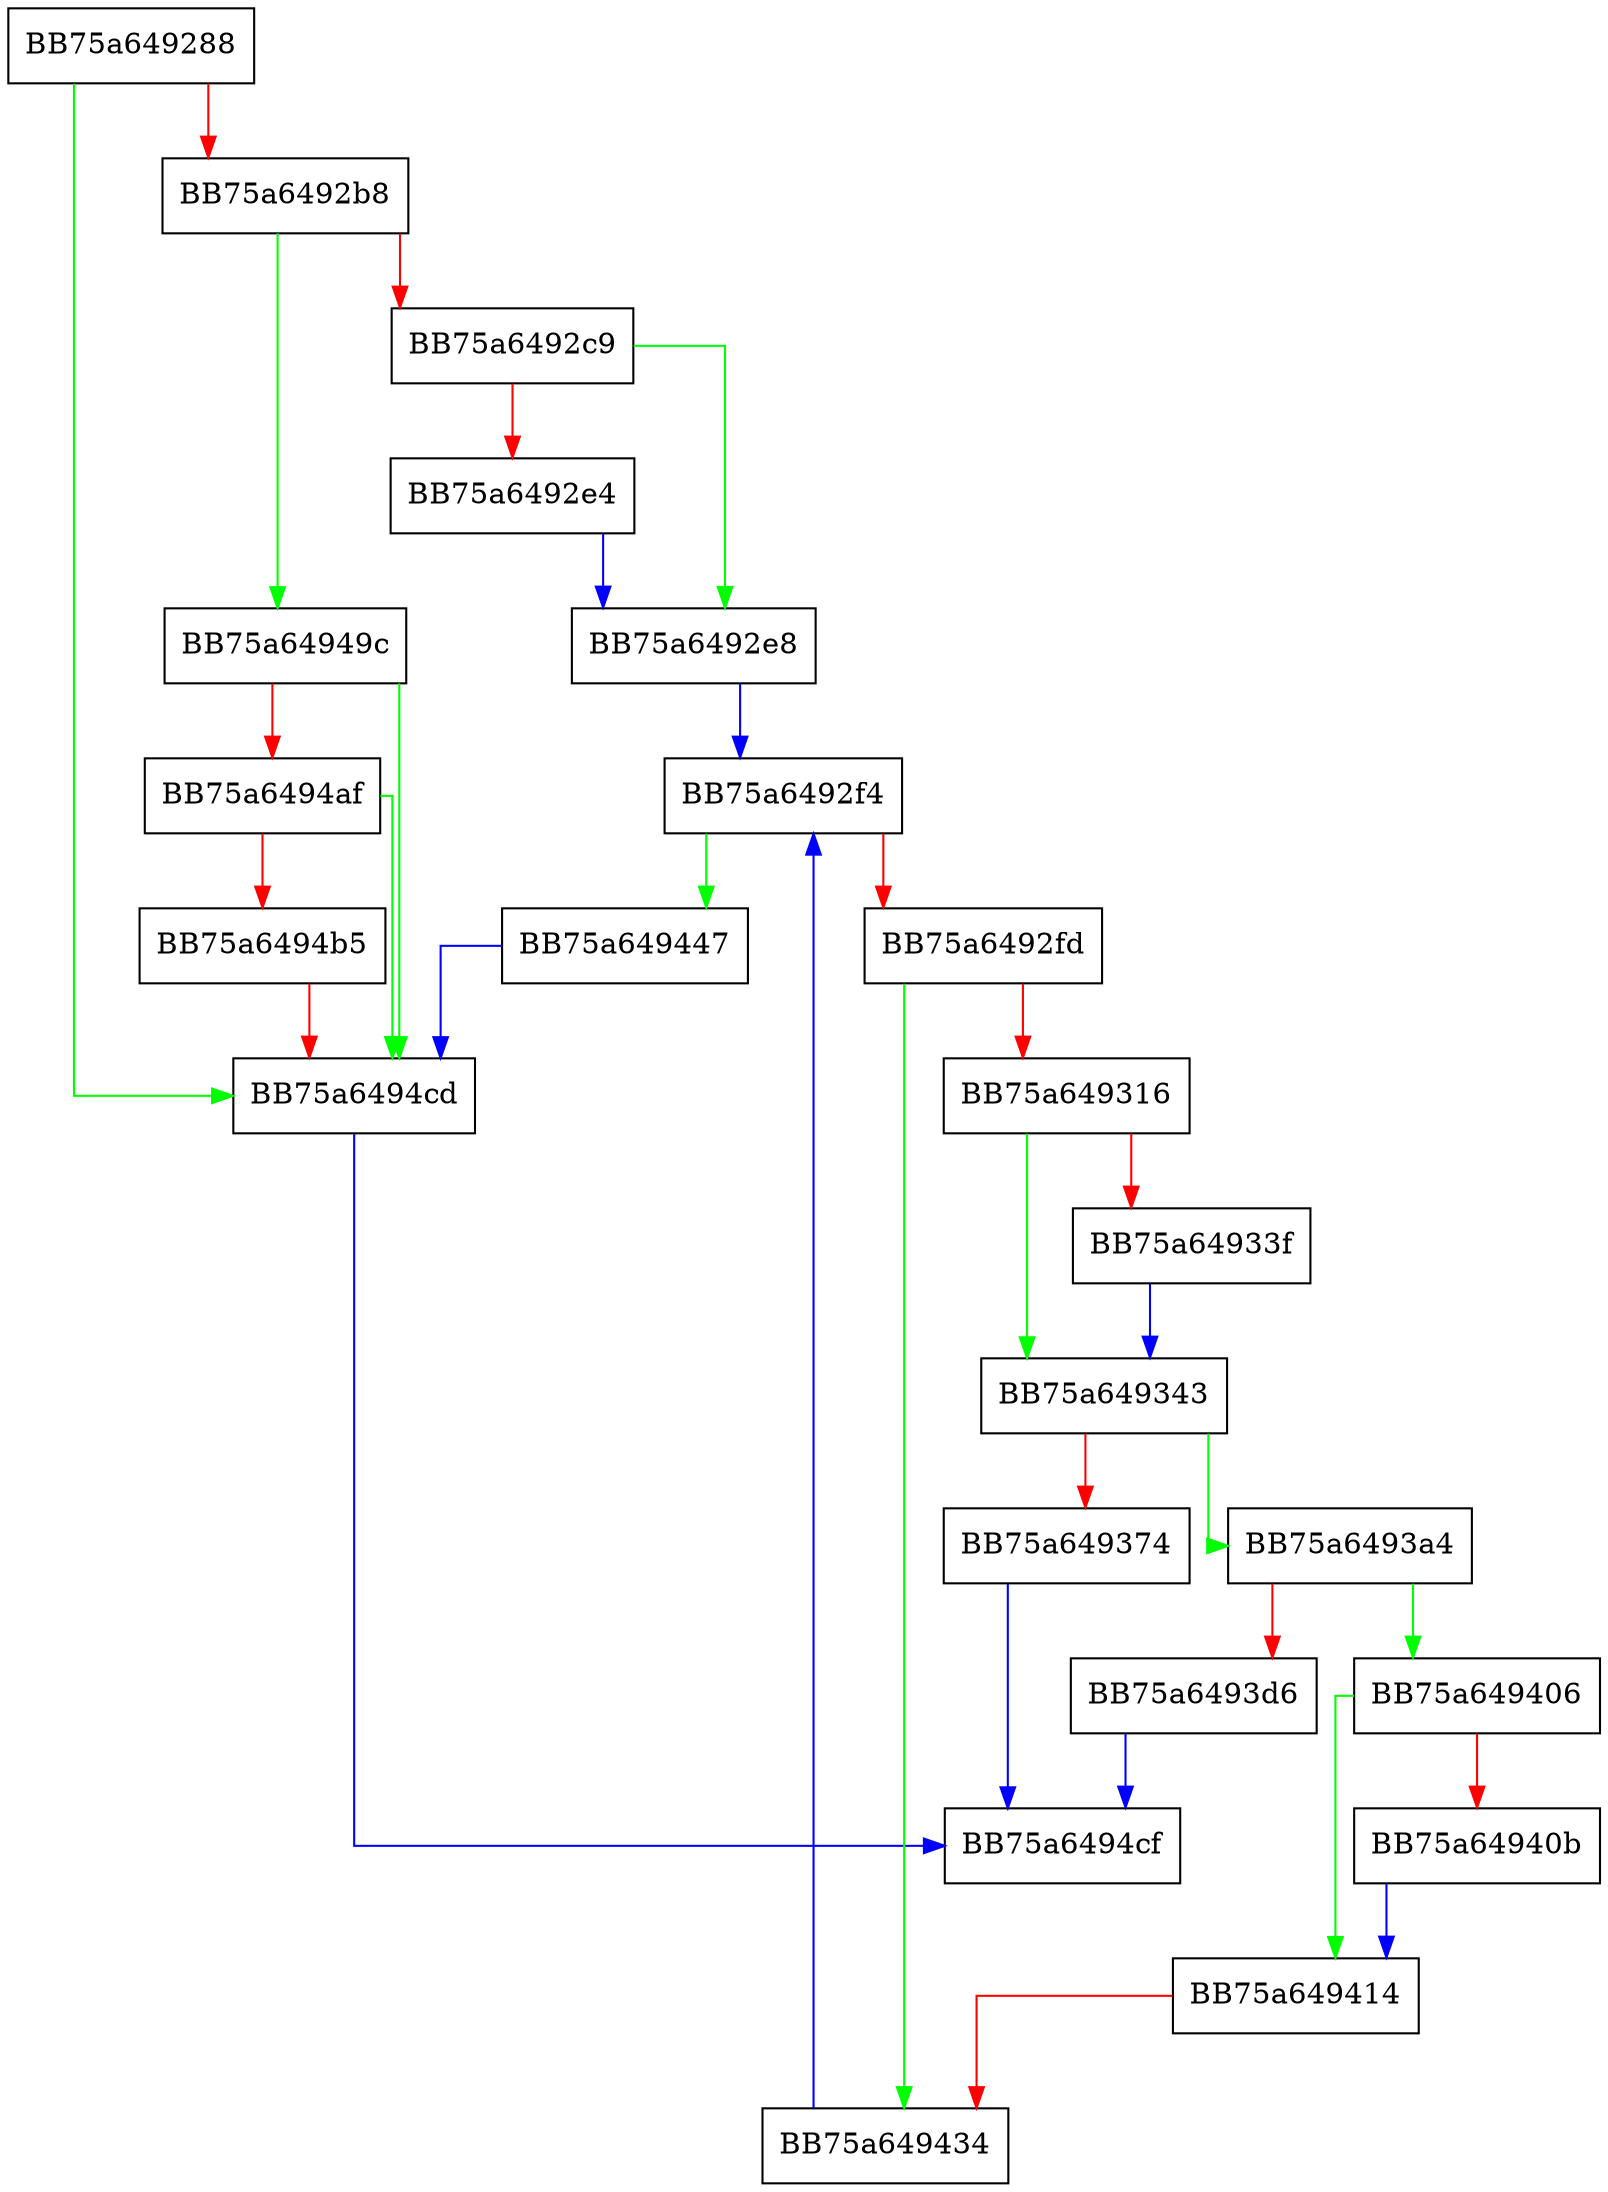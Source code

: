 digraph AddRelatedStringInformation {
  node [shape="box"];
  graph [splines=ortho];
  BB75a649288 -> BB75a6494cd [color="green"];
  BB75a649288 -> BB75a6492b8 [color="red"];
  BB75a6492b8 -> BB75a64949c [color="green"];
  BB75a6492b8 -> BB75a6492c9 [color="red"];
  BB75a6492c9 -> BB75a6492e8 [color="green"];
  BB75a6492c9 -> BB75a6492e4 [color="red"];
  BB75a6492e4 -> BB75a6492e8 [color="blue"];
  BB75a6492e8 -> BB75a6492f4 [color="blue"];
  BB75a6492f4 -> BB75a649447 [color="green"];
  BB75a6492f4 -> BB75a6492fd [color="red"];
  BB75a6492fd -> BB75a649434 [color="green"];
  BB75a6492fd -> BB75a649316 [color="red"];
  BB75a649316 -> BB75a649343 [color="green"];
  BB75a649316 -> BB75a64933f [color="red"];
  BB75a64933f -> BB75a649343 [color="blue"];
  BB75a649343 -> BB75a6493a4 [color="green"];
  BB75a649343 -> BB75a649374 [color="red"];
  BB75a649374 -> BB75a6494cf [color="blue"];
  BB75a6493a4 -> BB75a649406 [color="green"];
  BB75a6493a4 -> BB75a6493d6 [color="red"];
  BB75a6493d6 -> BB75a6494cf [color="blue"];
  BB75a649406 -> BB75a649414 [color="green"];
  BB75a649406 -> BB75a64940b [color="red"];
  BB75a64940b -> BB75a649414 [color="blue"];
  BB75a649414 -> BB75a649434 [color="red"];
  BB75a649434 -> BB75a6492f4 [color="blue"];
  BB75a649447 -> BB75a6494cd [color="blue"];
  BB75a64949c -> BB75a6494cd [color="green"];
  BB75a64949c -> BB75a6494af [color="red"];
  BB75a6494af -> BB75a6494cd [color="green"];
  BB75a6494af -> BB75a6494b5 [color="red"];
  BB75a6494b5 -> BB75a6494cd [color="red"];
  BB75a6494cd -> BB75a6494cf [color="blue"];
}